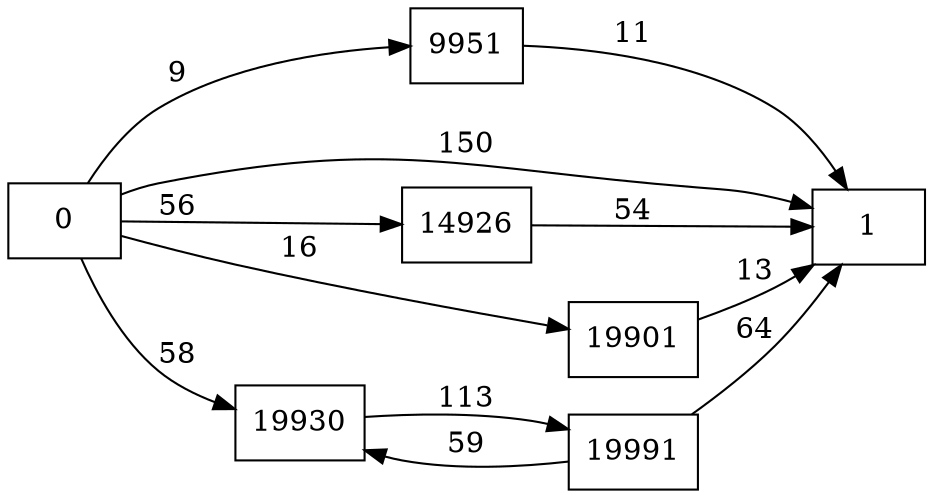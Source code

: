 digraph {
	graph [rankdir=LR]
	node [shape=rectangle]
	9951 -> 1 [label=11]
	14926 -> 1 [label=54]
	19901 -> 1 [label=13]
	19930 -> 19991 [label=113]
	19991 -> 19930 [label=59]
	19991 -> 1 [label=64]
	0 -> 1 [label=150]
	0 -> 9951 [label=9]
	0 -> 14926 [label=56]
	0 -> 19901 [label=16]
	0 -> 19930 [label=58]
}
